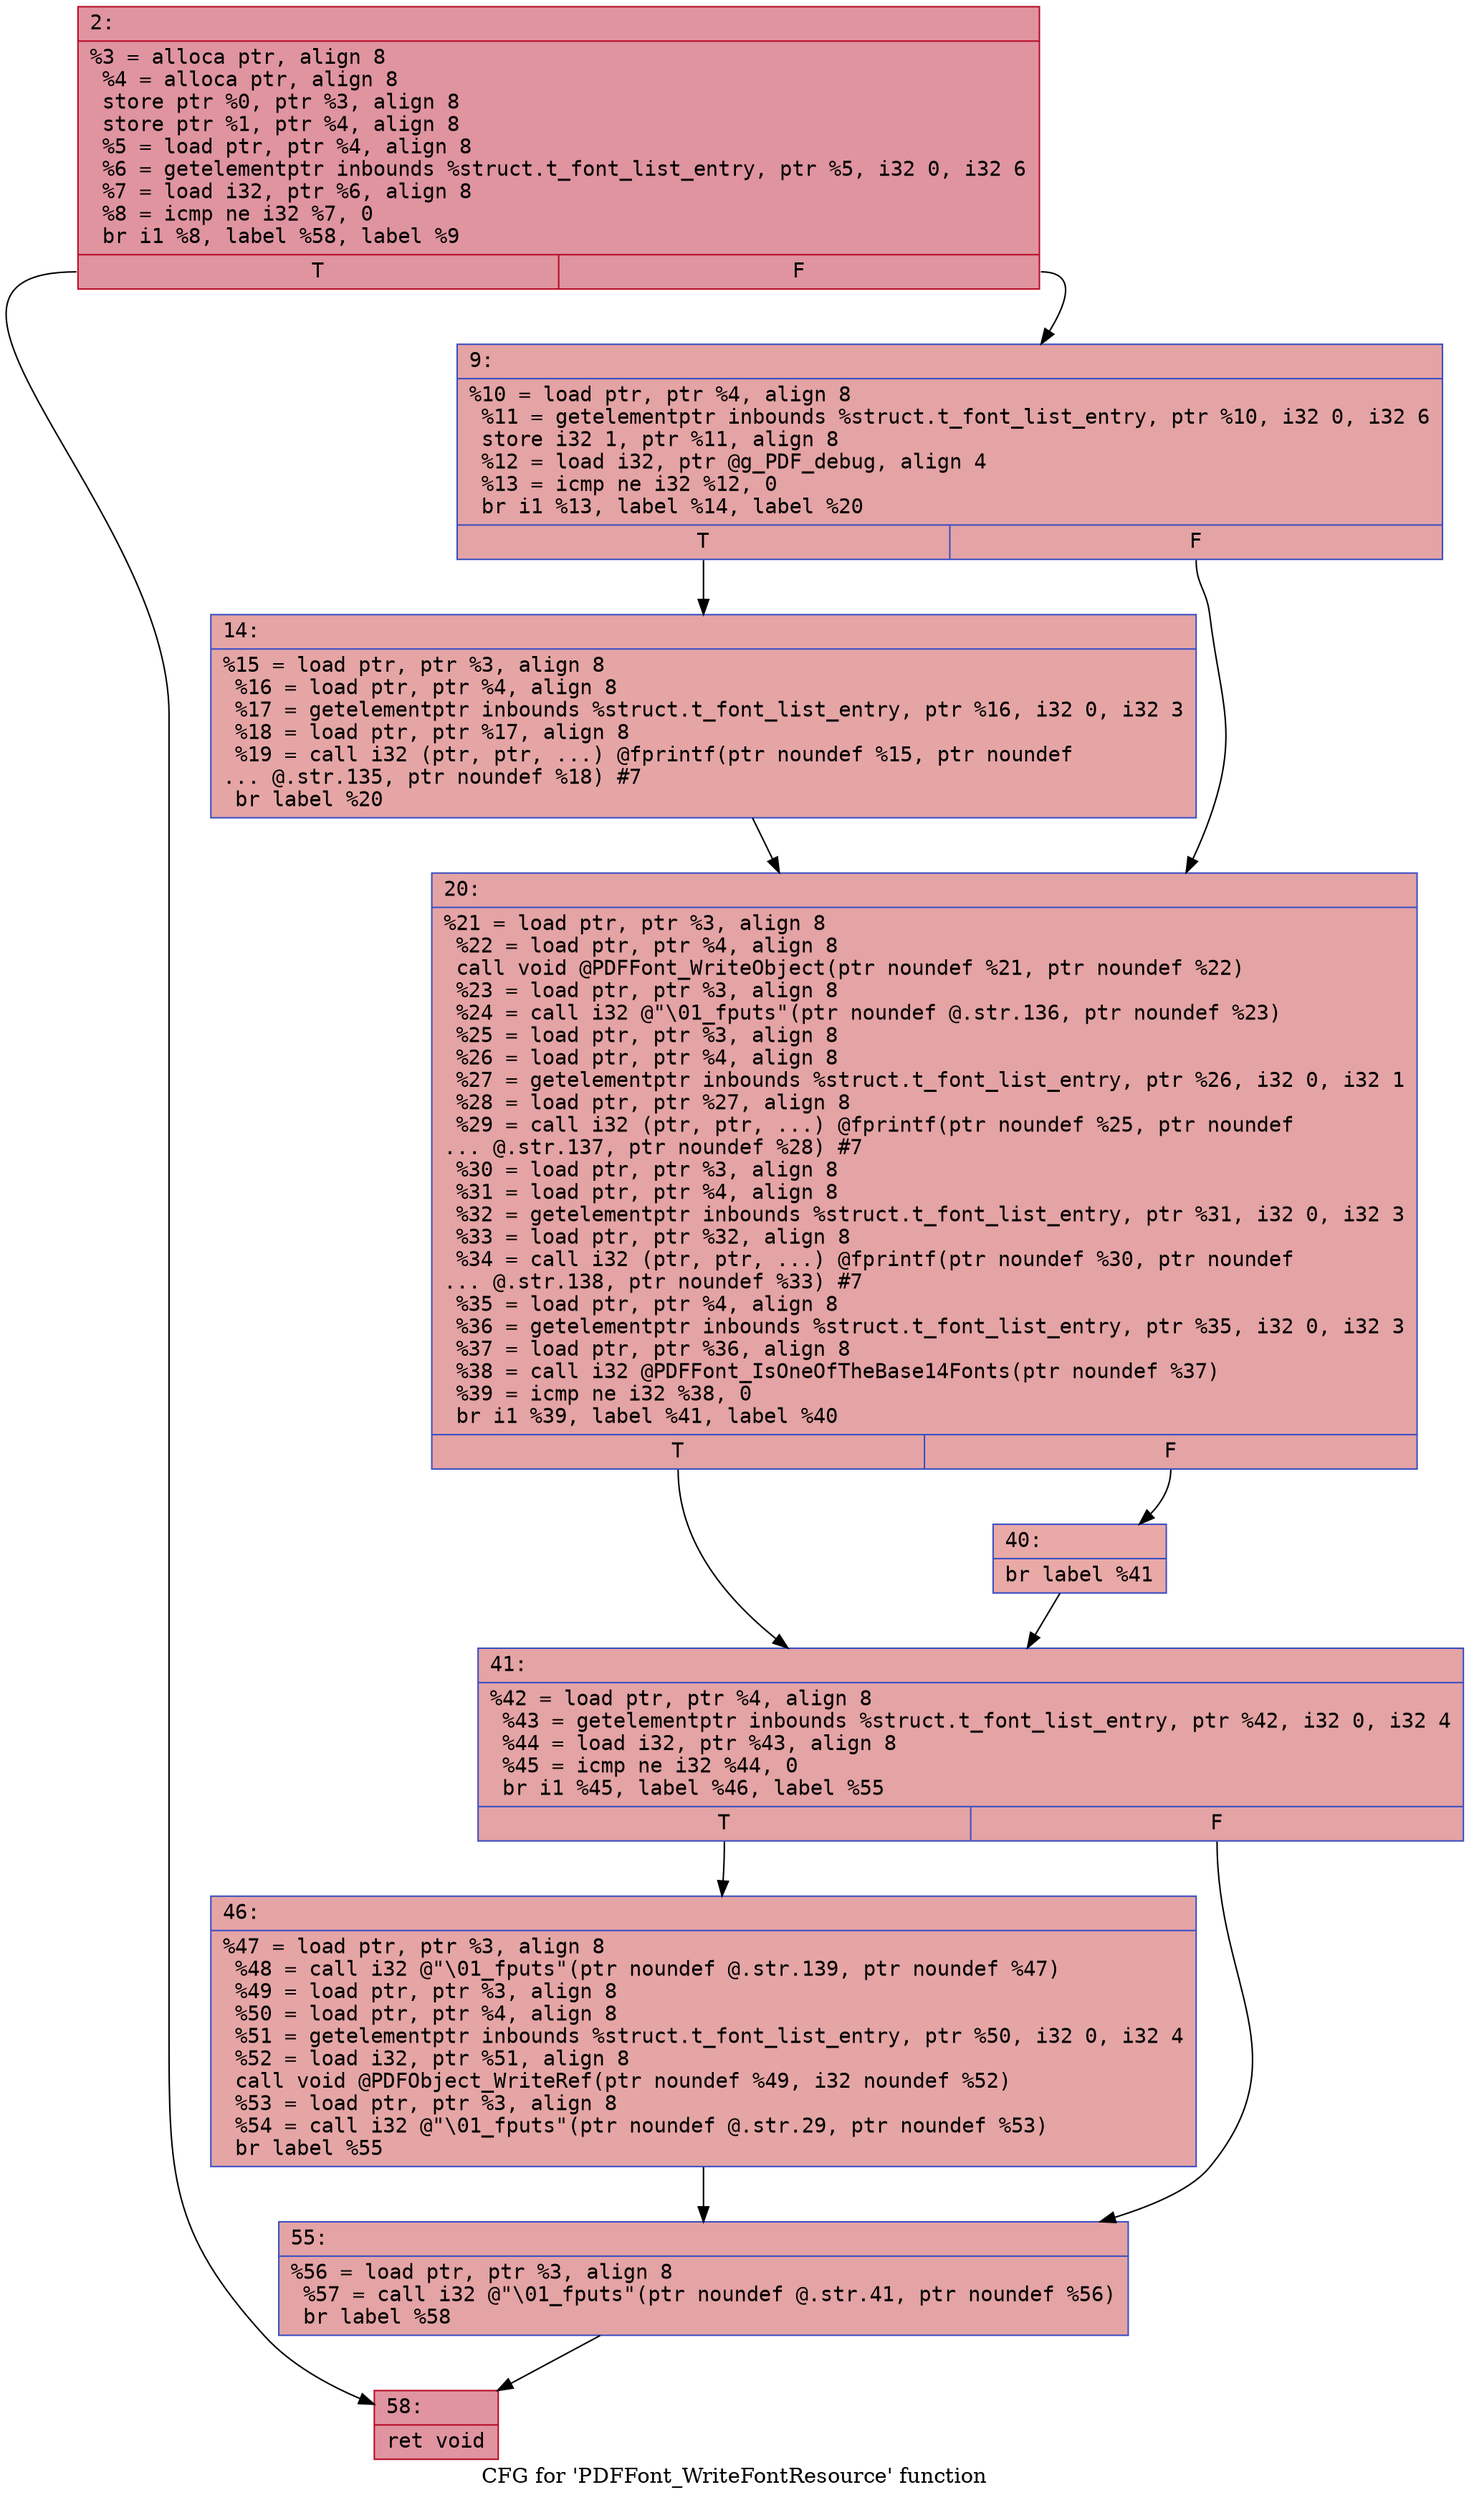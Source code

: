 digraph "CFG for 'PDFFont_WriteFontResource' function" {
	label="CFG for 'PDFFont_WriteFontResource' function";

	Node0x600000534eb0 [shape=record,color="#b70d28ff", style=filled, fillcolor="#b70d2870" fontname="Courier",label="{2:\l|  %3 = alloca ptr, align 8\l  %4 = alloca ptr, align 8\l  store ptr %0, ptr %3, align 8\l  store ptr %1, ptr %4, align 8\l  %5 = load ptr, ptr %4, align 8\l  %6 = getelementptr inbounds %struct.t_font_list_entry, ptr %5, i32 0, i32 6\l  %7 = load i32, ptr %6, align 8\l  %8 = icmp ne i32 %7, 0\l  br i1 %8, label %58, label %9\l|{<s0>T|<s1>F}}"];
	Node0x600000534eb0:s0 -> Node0x600000535130[tooltip="2 -> 58\nProbability 62.50%" ];
	Node0x600000534eb0:s1 -> Node0x600000534f00[tooltip="2 -> 9\nProbability 37.50%" ];
	Node0x600000534f00 [shape=record,color="#3d50c3ff", style=filled, fillcolor="#c32e3170" fontname="Courier",label="{9:\l|  %10 = load ptr, ptr %4, align 8\l  %11 = getelementptr inbounds %struct.t_font_list_entry, ptr %10, i32 0, i32 6\l  store i32 1, ptr %11, align 8\l  %12 = load i32, ptr @g_PDF_debug, align 4\l  %13 = icmp ne i32 %12, 0\l  br i1 %13, label %14, label %20\l|{<s0>T|<s1>F}}"];
	Node0x600000534f00:s0 -> Node0x600000534f50[tooltip="9 -> 14\nProbability 62.50%" ];
	Node0x600000534f00:s1 -> Node0x600000534fa0[tooltip="9 -> 20\nProbability 37.50%" ];
	Node0x600000534f50 [shape=record,color="#3d50c3ff", style=filled, fillcolor="#c5333470" fontname="Courier",label="{14:\l|  %15 = load ptr, ptr %3, align 8\l  %16 = load ptr, ptr %4, align 8\l  %17 = getelementptr inbounds %struct.t_font_list_entry, ptr %16, i32 0, i32 3\l  %18 = load ptr, ptr %17, align 8\l  %19 = call i32 (ptr, ptr, ...) @fprintf(ptr noundef %15, ptr noundef\l... @.str.135, ptr noundef %18) #7\l  br label %20\l}"];
	Node0x600000534f50 -> Node0x600000534fa0[tooltip="14 -> 20\nProbability 100.00%" ];
	Node0x600000534fa0 [shape=record,color="#3d50c3ff", style=filled, fillcolor="#c32e3170" fontname="Courier",label="{20:\l|  %21 = load ptr, ptr %3, align 8\l  %22 = load ptr, ptr %4, align 8\l  call void @PDFFont_WriteObject(ptr noundef %21, ptr noundef %22)\l  %23 = load ptr, ptr %3, align 8\l  %24 = call i32 @\"\\01_fputs\"(ptr noundef @.str.136, ptr noundef %23)\l  %25 = load ptr, ptr %3, align 8\l  %26 = load ptr, ptr %4, align 8\l  %27 = getelementptr inbounds %struct.t_font_list_entry, ptr %26, i32 0, i32 1\l  %28 = load ptr, ptr %27, align 8\l  %29 = call i32 (ptr, ptr, ...) @fprintf(ptr noundef %25, ptr noundef\l... @.str.137, ptr noundef %28) #7\l  %30 = load ptr, ptr %3, align 8\l  %31 = load ptr, ptr %4, align 8\l  %32 = getelementptr inbounds %struct.t_font_list_entry, ptr %31, i32 0, i32 3\l  %33 = load ptr, ptr %32, align 8\l  %34 = call i32 (ptr, ptr, ...) @fprintf(ptr noundef %30, ptr noundef\l... @.str.138, ptr noundef %33) #7\l  %35 = load ptr, ptr %4, align 8\l  %36 = getelementptr inbounds %struct.t_font_list_entry, ptr %35, i32 0, i32 3\l  %37 = load ptr, ptr %36, align 8\l  %38 = call i32 @PDFFont_IsOneOfTheBase14Fonts(ptr noundef %37)\l  %39 = icmp ne i32 %38, 0\l  br i1 %39, label %41, label %40\l|{<s0>T|<s1>F}}"];
	Node0x600000534fa0:s0 -> Node0x600000535040[tooltip="20 -> 41\nProbability 62.50%" ];
	Node0x600000534fa0:s1 -> Node0x600000534ff0[tooltip="20 -> 40\nProbability 37.50%" ];
	Node0x600000534ff0 [shape=record,color="#3d50c3ff", style=filled, fillcolor="#ca3b3770" fontname="Courier",label="{40:\l|  br label %41\l}"];
	Node0x600000534ff0 -> Node0x600000535040[tooltip="40 -> 41\nProbability 100.00%" ];
	Node0x600000535040 [shape=record,color="#3d50c3ff", style=filled, fillcolor="#c32e3170" fontname="Courier",label="{41:\l|  %42 = load ptr, ptr %4, align 8\l  %43 = getelementptr inbounds %struct.t_font_list_entry, ptr %42, i32 0, i32 4\l  %44 = load i32, ptr %43, align 8\l  %45 = icmp ne i32 %44, 0\l  br i1 %45, label %46, label %55\l|{<s0>T|<s1>F}}"];
	Node0x600000535040:s0 -> Node0x600000535090[tooltip="41 -> 46\nProbability 62.50%" ];
	Node0x600000535040:s1 -> Node0x6000005350e0[tooltip="41 -> 55\nProbability 37.50%" ];
	Node0x600000535090 [shape=record,color="#3d50c3ff", style=filled, fillcolor="#c5333470" fontname="Courier",label="{46:\l|  %47 = load ptr, ptr %3, align 8\l  %48 = call i32 @\"\\01_fputs\"(ptr noundef @.str.139, ptr noundef %47)\l  %49 = load ptr, ptr %3, align 8\l  %50 = load ptr, ptr %4, align 8\l  %51 = getelementptr inbounds %struct.t_font_list_entry, ptr %50, i32 0, i32 4\l  %52 = load i32, ptr %51, align 8\l  call void @PDFObject_WriteRef(ptr noundef %49, i32 noundef %52)\l  %53 = load ptr, ptr %3, align 8\l  %54 = call i32 @\"\\01_fputs\"(ptr noundef @.str.29, ptr noundef %53)\l  br label %55\l}"];
	Node0x600000535090 -> Node0x6000005350e0[tooltip="46 -> 55\nProbability 100.00%" ];
	Node0x6000005350e0 [shape=record,color="#3d50c3ff", style=filled, fillcolor="#c32e3170" fontname="Courier",label="{55:\l|  %56 = load ptr, ptr %3, align 8\l  %57 = call i32 @\"\\01_fputs\"(ptr noundef @.str.41, ptr noundef %56)\l  br label %58\l}"];
	Node0x6000005350e0 -> Node0x600000535130[tooltip="55 -> 58\nProbability 100.00%" ];
	Node0x600000535130 [shape=record,color="#b70d28ff", style=filled, fillcolor="#b70d2870" fontname="Courier",label="{58:\l|  ret void\l}"];
}
